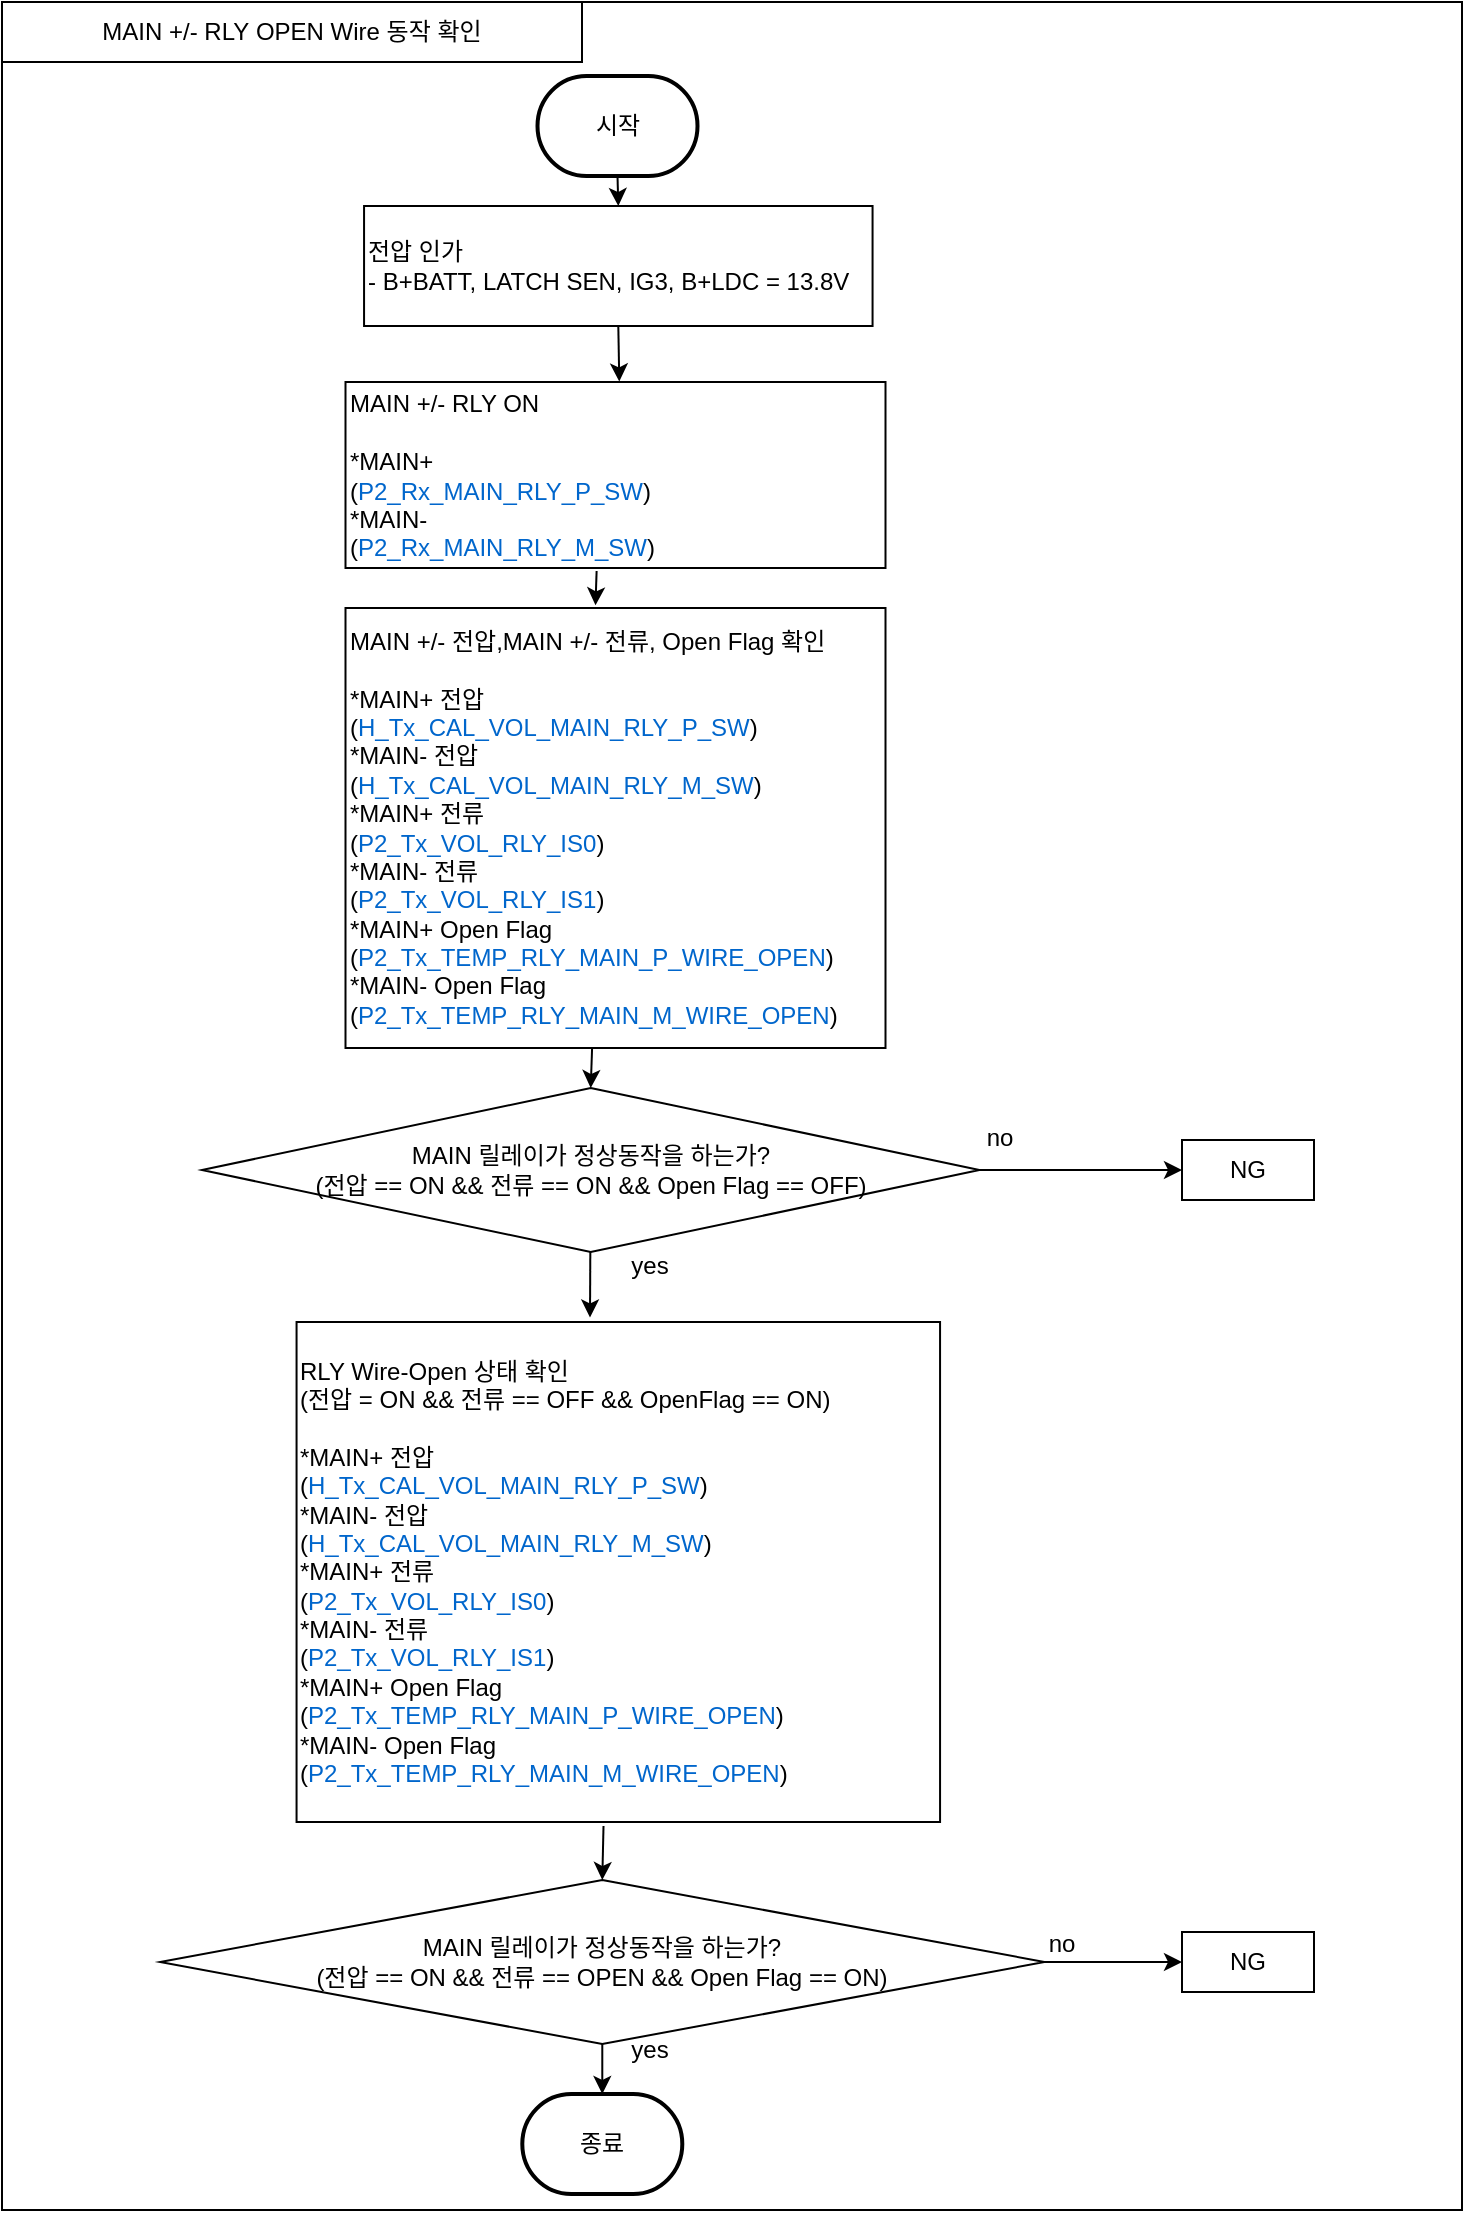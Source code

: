 <mxfile version="22.1.21" type="github">
  <diagram name="페이지-1" id="_W1y1FGJqFL61t6Za5zC">
    <mxGraphModel dx="1373" dy="-320" grid="1" gridSize="10" guides="1" tooltips="1" connect="1" arrows="1" fold="1" page="1" pageScale="1" pageWidth="827" pageHeight="1169" math="0" shadow="0">
      <root>
        <mxCell id="0" />
        <mxCell id="1" parent="0" />
        <mxCell id="sF5B2mHv0RzWMkK-KNg3-1" value="" style="rounded=0;whiteSpace=wrap;html=1;" parent="1" vertex="1">
          <mxGeometry x="40" y="1206" width="730" height="1104" as="geometry" />
        </mxCell>
        <mxCell id="sF5B2mHv0RzWMkK-KNg3-2" value="시작" style="strokeWidth=2;html=1;shape=mxgraph.flowchart.terminator;whiteSpace=wrap;" parent="1" vertex="1">
          <mxGeometry x="307.75" y="1243" width="80" height="50" as="geometry" />
        </mxCell>
        <mxCell id="sF5B2mHv0RzWMkK-KNg3-6" value="" style="endArrow=classic;html=1;rounded=0;exitX=0.5;exitY=1;exitDx=0;exitDy=0;exitPerimeter=0;entryX=0.5;entryY=0;entryDx=0;entryDy=0;" parent="1" source="sF5B2mHv0RzWMkK-KNg3-2" target="sF5B2mHv0RzWMkK-KNg3-4" edge="1">
          <mxGeometry width="50" height="50" relative="1" as="geometry">
            <mxPoint x="60.75" y="1343" as="sourcePoint" />
            <mxPoint x="110.75" y="1293" as="targetPoint" />
          </mxGeometry>
        </mxCell>
        <mxCell id="sF5B2mHv0RzWMkK-KNg3-8" value="&lt;div&gt;MAIN +/- RLY&amp;nbsp;&lt;span style=&quot;background-color: initial;&quot;&gt;OPEN Wire 동작 확인&lt;/span&gt;&lt;/div&gt;" style="rounded=0;whiteSpace=wrap;html=1;" parent="1" vertex="1">
          <mxGeometry x="40" y="1206" width="290" height="30" as="geometry" />
        </mxCell>
        <mxCell id="sF5B2mHv0RzWMkK-KNg3-3" value="종료" style="strokeWidth=2;html=1;shape=mxgraph.flowchart.terminator;whiteSpace=wrap;" parent="1" vertex="1">
          <mxGeometry x="300.15" y="2252" width="80" height="50" as="geometry" />
        </mxCell>
        <mxCell id="sF5B2mHv0RzWMkK-KNg3-4" value="전압 인가&lt;br&gt;- B+BATT, LATCH SEN, IG3, B+LDC = 13.8V" style="rounded=0;whiteSpace=wrap;html=1;align=left;" parent="1" vertex="1">
          <mxGeometry x="221.03" y="1308" width="254.25" height="60" as="geometry" />
        </mxCell>
        <mxCell id="sF5B2mHv0RzWMkK-KNg3-7" value="" style="endArrow=classic;html=1;rounded=0;exitX=0.5;exitY=1;exitDx=0;exitDy=0;entryX=0.5;entryY=0;entryDx=0;entryDy=0;entryPerimeter=0;" parent="1" source="sF5B2mHv0RzWMkK-KNg3-57" target="sF5B2mHv0RzWMkK-KNg3-3" edge="1">
          <mxGeometry width="50" height="50" relative="1" as="geometry">
            <mxPoint x="338.74" y="2230.28" as="sourcePoint" />
            <mxPoint x="117.13" y="2241" as="targetPoint" />
          </mxGeometry>
        </mxCell>
        <mxCell id="sF5B2mHv0RzWMkK-KNg3-9" value="MAIN +/- RLY ON&lt;br&gt;&lt;br&gt;*MAIN+&lt;br&gt;(&lt;font color=&quot;#0066cc&quot;&gt;P2_Rx_MAIN_RLY_P_SW&lt;/font&gt;)&lt;br&gt;*MAIN-&lt;br&gt;(&lt;font color=&quot;#0066cc&quot;&gt;P2_Rx_MAIN_RLY_M_SW&lt;/font&gt;)" style="rounded=0;whiteSpace=wrap;html=1;align=left;" parent="1" vertex="1">
          <mxGeometry x="211.75" y="1396" width="270" height="93" as="geometry" />
        </mxCell>
        <mxCell id="sF5B2mHv0RzWMkK-KNg3-22" value="yes" style="text;html=1;strokeColor=none;fillColor=none;align=center;verticalAlign=middle;whiteSpace=wrap;rounded=0;" parent="1" vertex="1">
          <mxGeometry x="334.38" y="2215" width="60" height="30" as="geometry" />
        </mxCell>
        <mxCell id="sF5B2mHv0RzWMkK-KNg3-23" value="" style="endArrow=classic;html=1;rounded=0;exitX=0.5;exitY=1;exitDx=0;exitDy=0;entryX=0.507;entryY=-0.003;entryDx=0;entryDy=0;entryPerimeter=0;" parent="1" source="sF5B2mHv0RzWMkK-KNg3-4" target="sF5B2mHv0RzWMkK-KNg3-9" edge="1">
          <mxGeometry width="50" height="50" relative="1" as="geometry">
            <mxPoint x="260" y="1456" as="sourcePoint" />
            <mxPoint x="310" y="1406" as="targetPoint" />
          </mxGeometry>
        </mxCell>
        <mxCell id="sF5B2mHv0RzWMkK-KNg3-40" value="" style="endArrow=classic;html=1;rounded=0;exitX=0.456;exitY=1.035;exitDx=0;exitDy=0;entryX=0.5;entryY=0;entryDx=0;entryDy=0;exitPerimeter=0;" parent="1" target="sF5B2mHv0RzWMkK-KNg3-41" edge="1">
          <mxGeometry width="50" height="50" relative="1" as="geometry">
            <mxPoint x="335.05" y="1729" as="sourcePoint" />
            <mxPoint x="338.16" y="1828.988" as="targetPoint" />
          </mxGeometry>
        </mxCell>
        <mxCell id="sF5B2mHv0RzWMkK-KNg3-41" value="MAIN 릴레이가 정상동작을 하는가?&lt;br&gt;(전압 == ON &amp;amp;&amp;amp;&amp;nbsp;전류 == ON &amp;amp;&amp;amp;&amp;nbsp;Open Flag == OFF)" style="rhombus;whiteSpace=wrap;html=1;" parent="1" vertex="1">
          <mxGeometry x="140" y="1749" width="388.72" height="82" as="geometry" />
        </mxCell>
        <mxCell id="sF5B2mHv0RzWMkK-KNg3-43" value="" style="endArrow=classic;html=1;rounded=0;entryX=0.456;entryY=-0.009;entryDx=0;entryDy=0;entryPerimeter=0;" parent="1" source="sF5B2mHv0RzWMkK-KNg3-41" target="sF5B2mHv0RzWMkK-KNg3-56" edge="1">
          <mxGeometry width="50" height="50" relative="1" as="geometry">
            <mxPoint x="334.8" y="1898" as="sourcePoint" />
            <mxPoint x="333.197" y="1849.95" as="targetPoint" />
          </mxGeometry>
        </mxCell>
        <mxCell id="sF5B2mHv0RzWMkK-KNg3-46" value="yes" style="text;html=1;strokeColor=none;fillColor=none;align=center;verticalAlign=middle;whiteSpace=wrap;rounded=0;" parent="1" vertex="1">
          <mxGeometry x="334.38" y="1823" width="60" height="30" as="geometry" />
        </mxCell>
        <mxCell id="sF5B2mHv0RzWMkK-KNg3-47" value="NG" style="rounded=0;whiteSpace=wrap;html=1;align=center;" parent="1" vertex="1">
          <mxGeometry x="630" y="1775" width="66" height="30" as="geometry" />
        </mxCell>
        <mxCell id="sF5B2mHv0RzWMkK-KNg3-48" value="" style="endArrow=classic;html=1;rounded=0;exitX=1;exitY=0.5;exitDx=0;exitDy=0;entryX=0;entryY=0.5;entryDx=0;entryDy=0;" parent="1" source="sF5B2mHv0RzWMkK-KNg3-41" target="sF5B2mHv0RzWMkK-KNg3-47" edge="1">
          <mxGeometry width="50" height="50" relative="1" as="geometry">
            <mxPoint x="541.8" y="1852" as="sourcePoint" />
            <mxPoint x="591.8" y="1802" as="targetPoint" />
          </mxGeometry>
        </mxCell>
        <mxCell id="sF5B2mHv0RzWMkK-KNg3-49" value="no" style="text;html=1;strokeColor=none;fillColor=none;align=center;verticalAlign=middle;whiteSpace=wrap;rounded=0;" parent="1" vertex="1">
          <mxGeometry x="509.03" y="1759" width="60" height="30" as="geometry" />
        </mxCell>
        <mxCell id="sF5B2mHv0RzWMkK-KNg3-50" value="NG" style="rounded=0;whiteSpace=wrap;html=1;align=center;" parent="1" vertex="1">
          <mxGeometry x="630" y="2171" width="66" height="30" as="geometry" />
        </mxCell>
        <mxCell id="sF5B2mHv0RzWMkK-KNg3-51" value="" style="endArrow=classic;html=1;rounded=0;entryX=0;entryY=0.5;entryDx=0;entryDy=0;exitX=0.989;exitY=0.5;exitDx=0;exitDy=0;exitPerimeter=0;" parent="1" source="sF5B2mHv0RzWMkK-KNg3-57" target="sF5B2mHv0RzWMkK-KNg3-50" edge="1">
          <mxGeometry width="50" height="50" relative="1" as="geometry">
            <mxPoint x="573.425" y="2182.684" as="sourcePoint" />
            <mxPoint x="701.59" y="2131" as="targetPoint" />
          </mxGeometry>
        </mxCell>
        <mxCell id="sF5B2mHv0RzWMkK-KNg3-52" value="no" style="text;html=1;strokeColor=none;fillColor=none;align=center;verticalAlign=middle;whiteSpace=wrap;rounded=0;" parent="1" vertex="1">
          <mxGeometry x="540" y="2162" width="60" height="30" as="geometry" />
        </mxCell>
        <mxCell id="sF5B2mHv0RzWMkK-KNg3-53" value="MAIN +/- 전압,MAIN +/-&amp;nbsp;전류, Open Flag 확인&lt;br&gt;&lt;br&gt;*MAIN+ 전압&lt;br&gt;(&lt;font color=&quot;#0066cc&quot;&gt;H_Tx_CAL_VOL_MAIN_RLY_P_SW&lt;/font&gt;)&lt;br&gt;*MAIN- 전압&lt;br&gt;(&lt;font color=&quot;#0066cc&quot;&gt;H_Tx_CAL_VOL_MAIN_RLY_M_SW&lt;/font&gt;)&lt;br&gt;*MAIN+ 전류&lt;br style=&quot;border-color: var(--border-color);&quot;&gt;(&lt;font color=&quot;#0066cc&quot;&gt;P2_Tx_VOL_RLY_IS0&lt;/font&gt;)&lt;br style=&quot;border-color: var(--border-color);&quot;&gt;*MAIN- 전류&lt;br style=&quot;border-color: var(--border-color);&quot;&gt;(&lt;font color=&quot;#0066cc&quot;&gt;P2_Tx_VOL_RLY_IS1&lt;/font&gt;)&lt;br&gt;*MAIN+ Open Flag&lt;br style=&quot;border-color: var(--border-color);&quot;&gt;(&lt;font color=&quot;#0066cc&quot;&gt;P2_Tx_TEMP_RLY_MAIN_P_WIRE_OPEN&lt;/font&gt;)&lt;br style=&quot;border-color: var(--border-color);&quot;&gt;*MAIN- Open Flag&lt;br style=&quot;border-color: var(--border-color);&quot;&gt;(&lt;font color=&quot;#0066cc&quot;&gt;P2_Tx_TEMP_RLY_MAIN_M_WIRE_OPEN&lt;/font&gt;)" style="rounded=0;whiteSpace=wrap;html=1;align=left;" parent="1" vertex="1">
          <mxGeometry x="211.75" y="1509" width="270" height="220" as="geometry" />
        </mxCell>
        <mxCell id="sF5B2mHv0RzWMkK-KNg3-54" value="" style="endArrow=classic;html=1;rounded=0;exitX=0.465;exitY=1.016;exitDx=0;exitDy=0;exitPerimeter=0;entryX=0.463;entryY=-0.006;entryDx=0;entryDy=0;entryPerimeter=0;" parent="1" source="sF5B2mHv0RzWMkK-KNg3-9" target="sF5B2mHv0RzWMkK-KNg3-53" edge="1">
          <mxGeometry width="50" height="50" relative="1" as="geometry">
            <mxPoint x="510" y="1489" as="sourcePoint" />
            <mxPoint x="560" y="1439" as="targetPoint" />
          </mxGeometry>
        </mxCell>
        <mxCell id="sF5B2mHv0RzWMkK-KNg3-56" value="RLY Wire-Open 상태 확인&lt;br style=&quot;border-color: var(--border-color);&quot;&gt;(전압 = ON &amp;amp;&amp;amp; 전류 == OFF &amp;amp;&amp;amp; OpenFlag == ON)&lt;br&gt;&lt;br&gt;*MAIN+ 전압&lt;br&gt;(&lt;font color=&quot;#0066cc&quot;&gt;H_Tx_CAL_VOL_MAIN_RLY_P_SW&lt;/font&gt;)&lt;br&gt;*MAIN- 전압&lt;br&gt;(&lt;font color=&quot;#0066cc&quot;&gt;H_Tx_CAL_VOL_MAIN_RLY_M_SW&lt;/font&gt;)&lt;br&gt;*MAIN+ 전류&lt;br style=&quot;border-color: var(--border-color);&quot;&gt;(&lt;font color=&quot;#0066cc&quot;&gt;P2_Tx_VOL_RLY_IS0&lt;/font&gt;)&lt;br style=&quot;border-color: var(--border-color);&quot;&gt;*MAIN- 전류&lt;br style=&quot;border-color: var(--border-color);&quot;&gt;(&lt;font color=&quot;#0066cc&quot;&gt;P2_Tx_VOL_RLY_IS1&lt;/font&gt;)&lt;br&gt;*MAIN+ Open Flag&lt;br style=&quot;border-color: var(--border-color);&quot;&gt;(&lt;font color=&quot;#0066cc&quot;&gt;P2_Tx_TEMP_RLY_MAIN_P_WIRE_OPEN&lt;/font&gt;)&lt;br style=&quot;border-color: var(--border-color);&quot;&gt;*MAIN- Open Flag&lt;br style=&quot;border-color: var(--border-color);&quot;&gt;(&lt;font color=&quot;#0066cc&quot;&gt;P2_Tx_TEMP_RLY_MAIN_M_WIRE_OPEN&lt;/font&gt;)" style="rounded=0;whiteSpace=wrap;html=1;align=left;" parent="1" vertex="1">
          <mxGeometry x="187.28" y="1866" width="321.75" height="250" as="geometry" />
        </mxCell>
        <mxCell id="sF5B2mHv0RzWMkK-KNg3-57" value="MAIN 릴레이가 정상동작을 하는가?&lt;br style=&quot;border-color: var(--border-color);&quot;&gt;(전압 == ON &amp;amp;&amp;amp;&amp;nbsp;전류 == OPEN &amp;amp;&amp;amp;&amp;nbsp;Open Flag == ON)" style="rhombus;whiteSpace=wrap;html=1;" parent="1" vertex="1">
          <mxGeometry x="119.07" y="2145" width="442.15" height="82" as="geometry" />
        </mxCell>
        <mxCell id="sF5B2mHv0RzWMkK-KNg3-58" value="" style="endArrow=classic;html=1;rounded=0;exitX=0.477;exitY=1.008;exitDx=0;exitDy=0;exitPerimeter=0;entryX=0.5;entryY=0;entryDx=0;entryDy=0;" parent="1" source="sF5B2mHv0RzWMkK-KNg3-56" target="sF5B2mHv0RzWMkK-KNg3-57" edge="1">
          <mxGeometry width="50" height="50" relative="1" as="geometry">
            <mxPoint x="560" y="2153" as="sourcePoint" />
            <mxPoint x="610" y="2103" as="targetPoint" />
          </mxGeometry>
        </mxCell>
      </root>
    </mxGraphModel>
  </diagram>
</mxfile>
